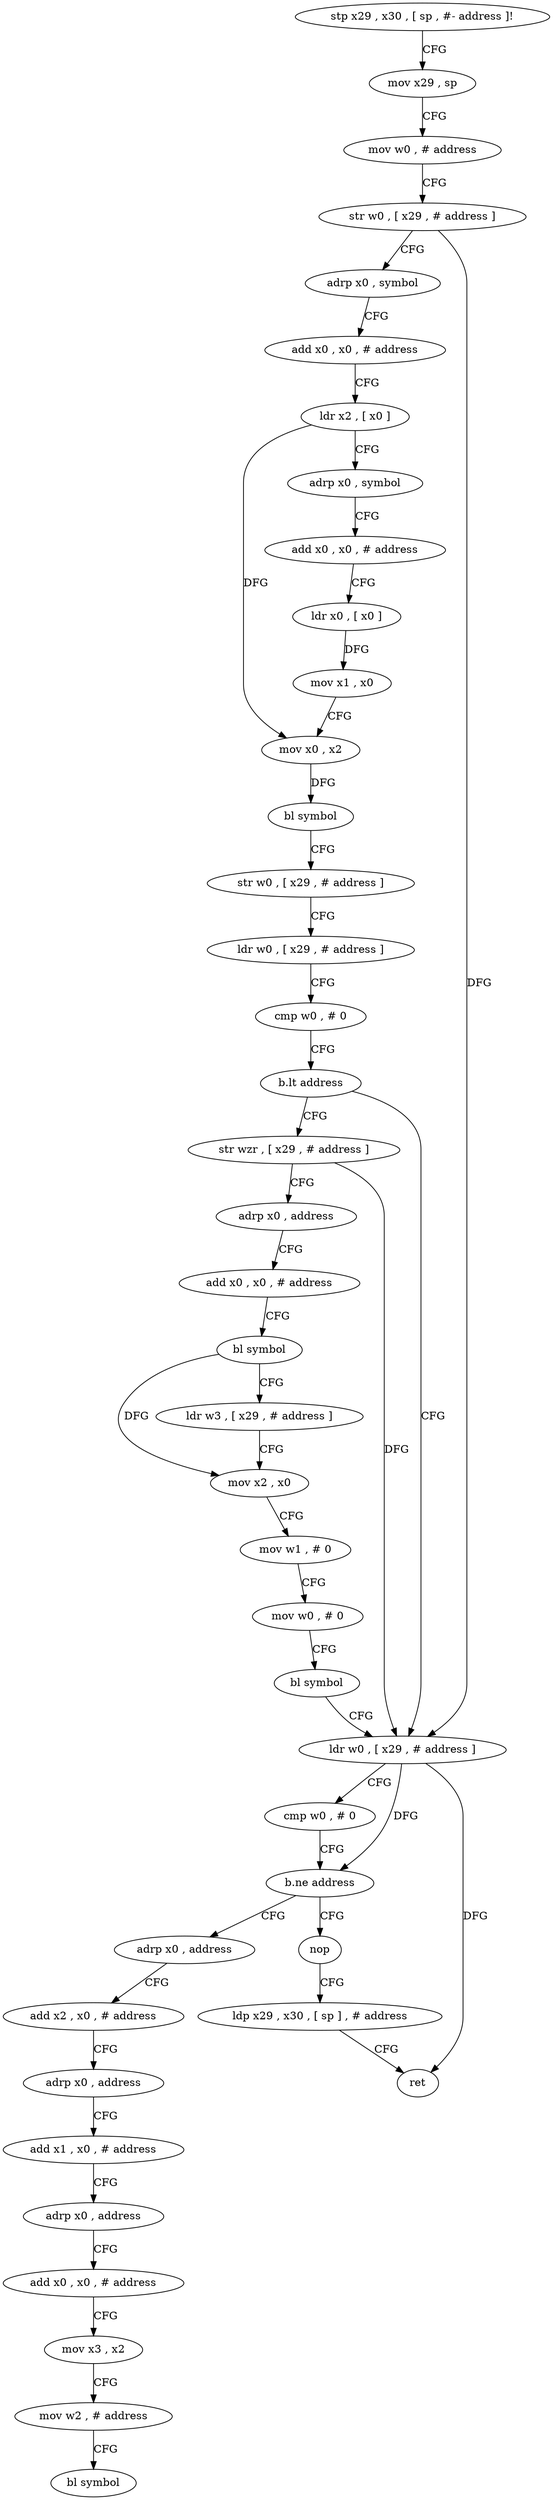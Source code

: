 digraph "func" {
"4222340" [label = "stp x29 , x30 , [ sp , #- address ]!" ]
"4222344" [label = "mov x29 , sp" ]
"4222348" [label = "mov w0 , # address" ]
"4222352" [label = "str w0 , [ x29 , # address ]" ]
"4222356" [label = "adrp x0 , symbol" ]
"4222360" [label = "add x0 , x0 , # address" ]
"4222364" [label = "ldr x2 , [ x0 ]" ]
"4222368" [label = "adrp x0 , symbol" ]
"4222372" [label = "add x0 , x0 , # address" ]
"4222376" [label = "ldr x0 , [ x0 ]" ]
"4222380" [label = "mov x1 , x0" ]
"4222384" [label = "mov x0 , x2" ]
"4222388" [label = "bl symbol" ]
"4222392" [label = "str w0 , [ x29 , # address ]" ]
"4222396" [label = "ldr w0 , [ x29 , # address ]" ]
"4222400" [label = "cmp w0 , # 0" ]
"4222404" [label = "b.lt address" ]
"4222444" [label = "ldr w0 , [ x29 , # address ]" ]
"4222408" [label = "str wzr , [ x29 , # address ]" ]
"4222448" [label = "cmp w0 , # 0" ]
"4222452" [label = "b.ne address" ]
"4222492" [label = "nop" ]
"4222456" [label = "adrp x0 , address" ]
"4222412" [label = "adrp x0 , address" ]
"4222416" [label = "add x0 , x0 , # address" ]
"4222420" [label = "bl symbol" ]
"4222424" [label = "ldr w3 , [ x29 , # address ]" ]
"4222428" [label = "mov x2 , x0" ]
"4222432" [label = "mov w1 , # 0" ]
"4222436" [label = "mov w0 , # 0" ]
"4222440" [label = "bl symbol" ]
"4222496" [label = "ldp x29 , x30 , [ sp ] , # address" ]
"4222500" [label = "ret" ]
"4222460" [label = "add x2 , x0 , # address" ]
"4222464" [label = "adrp x0 , address" ]
"4222468" [label = "add x1 , x0 , # address" ]
"4222472" [label = "adrp x0 , address" ]
"4222476" [label = "add x0 , x0 , # address" ]
"4222480" [label = "mov x3 , x2" ]
"4222484" [label = "mov w2 , # address" ]
"4222488" [label = "bl symbol" ]
"4222340" -> "4222344" [ label = "CFG" ]
"4222344" -> "4222348" [ label = "CFG" ]
"4222348" -> "4222352" [ label = "CFG" ]
"4222352" -> "4222356" [ label = "CFG" ]
"4222352" -> "4222444" [ label = "DFG" ]
"4222356" -> "4222360" [ label = "CFG" ]
"4222360" -> "4222364" [ label = "CFG" ]
"4222364" -> "4222368" [ label = "CFG" ]
"4222364" -> "4222384" [ label = "DFG" ]
"4222368" -> "4222372" [ label = "CFG" ]
"4222372" -> "4222376" [ label = "CFG" ]
"4222376" -> "4222380" [ label = "DFG" ]
"4222380" -> "4222384" [ label = "CFG" ]
"4222384" -> "4222388" [ label = "DFG" ]
"4222388" -> "4222392" [ label = "CFG" ]
"4222392" -> "4222396" [ label = "CFG" ]
"4222396" -> "4222400" [ label = "CFG" ]
"4222400" -> "4222404" [ label = "CFG" ]
"4222404" -> "4222444" [ label = "CFG" ]
"4222404" -> "4222408" [ label = "CFG" ]
"4222444" -> "4222448" [ label = "CFG" ]
"4222444" -> "4222452" [ label = "DFG" ]
"4222444" -> "4222500" [ label = "DFG" ]
"4222408" -> "4222412" [ label = "CFG" ]
"4222408" -> "4222444" [ label = "DFG" ]
"4222448" -> "4222452" [ label = "CFG" ]
"4222452" -> "4222492" [ label = "CFG" ]
"4222452" -> "4222456" [ label = "CFG" ]
"4222492" -> "4222496" [ label = "CFG" ]
"4222456" -> "4222460" [ label = "CFG" ]
"4222412" -> "4222416" [ label = "CFG" ]
"4222416" -> "4222420" [ label = "CFG" ]
"4222420" -> "4222424" [ label = "CFG" ]
"4222420" -> "4222428" [ label = "DFG" ]
"4222424" -> "4222428" [ label = "CFG" ]
"4222428" -> "4222432" [ label = "CFG" ]
"4222432" -> "4222436" [ label = "CFG" ]
"4222436" -> "4222440" [ label = "CFG" ]
"4222440" -> "4222444" [ label = "CFG" ]
"4222496" -> "4222500" [ label = "CFG" ]
"4222460" -> "4222464" [ label = "CFG" ]
"4222464" -> "4222468" [ label = "CFG" ]
"4222468" -> "4222472" [ label = "CFG" ]
"4222472" -> "4222476" [ label = "CFG" ]
"4222476" -> "4222480" [ label = "CFG" ]
"4222480" -> "4222484" [ label = "CFG" ]
"4222484" -> "4222488" [ label = "CFG" ]
}
